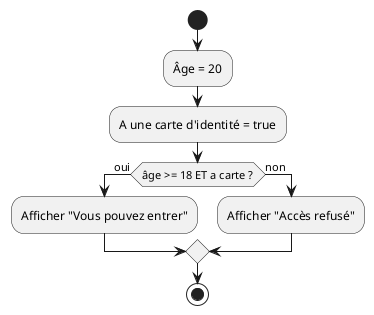 @startuml
start
:Âge = 20;
:A une carte d'identité = true;
if (âge >= 18 ET a carte ?) then (oui)
  :Afficher "Vous pouvez entrer";
else (non)
  :Afficher "Accès refusé";
endif
stop
@enduml
